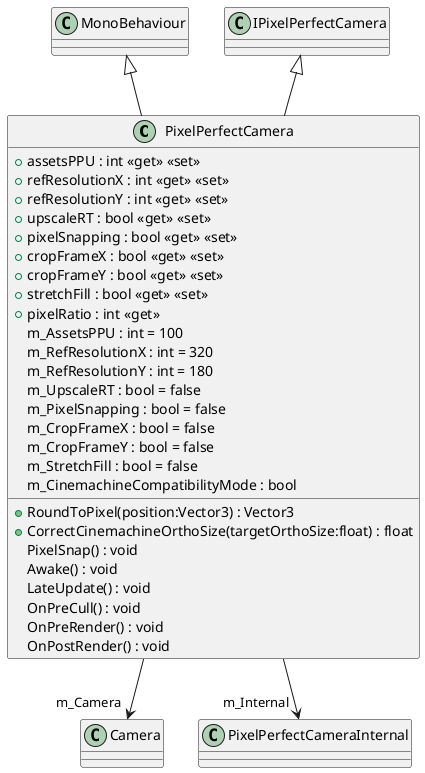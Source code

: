 @startuml
class PixelPerfectCamera {
    + assetsPPU : int <<get>> <<set>>
    + refResolutionX : int <<get>> <<set>>
    + refResolutionY : int <<get>> <<set>>
    + upscaleRT : bool <<get>> <<set>>
    + pixelSnapping : bool <<get>> <<set>>
    + cropFrameX : bool <<get>> <<set>>
    + cropFrameY : bool <<get>> <<set>>
    + stretchFill : bool <<get>> <<set>>
    + pixelRatio : int <<get>>
    + RoundToPixel(position:Vector3) : Vector3
    + CorrectCinemachineOrthoSize(targetOrthoSize:float) : float
    m_AssetsPPU : int = 100
    m_RefResolutionX : int = 320
    m_RefResolutionY : int = 180
    m_UpscaleRT : bool = false
    m_PixelSnapping : bool = false
    m_CropFrameX : bool = false
    m_CropFrameY : bool = false
    m_StretchFill : bool = false
    m_CinemachineCompatibilityMode : bool
    PixelSnap() : void
    Awake() : void
    LateUpdate() : void
    OnPreCull() : void
    OnPreRender() : void
    OnPostRender() : void
}
MonoBehaviour <|-- PixelPerfectCamera
IPixelPerfectCamera <|-- PixelPerfectCamera
PixelPerfectCamera --> "m_Camera" Camera
PixelPerfectCamera --> "m_Internal" PixelPerfectCameraInternal
@enduml
